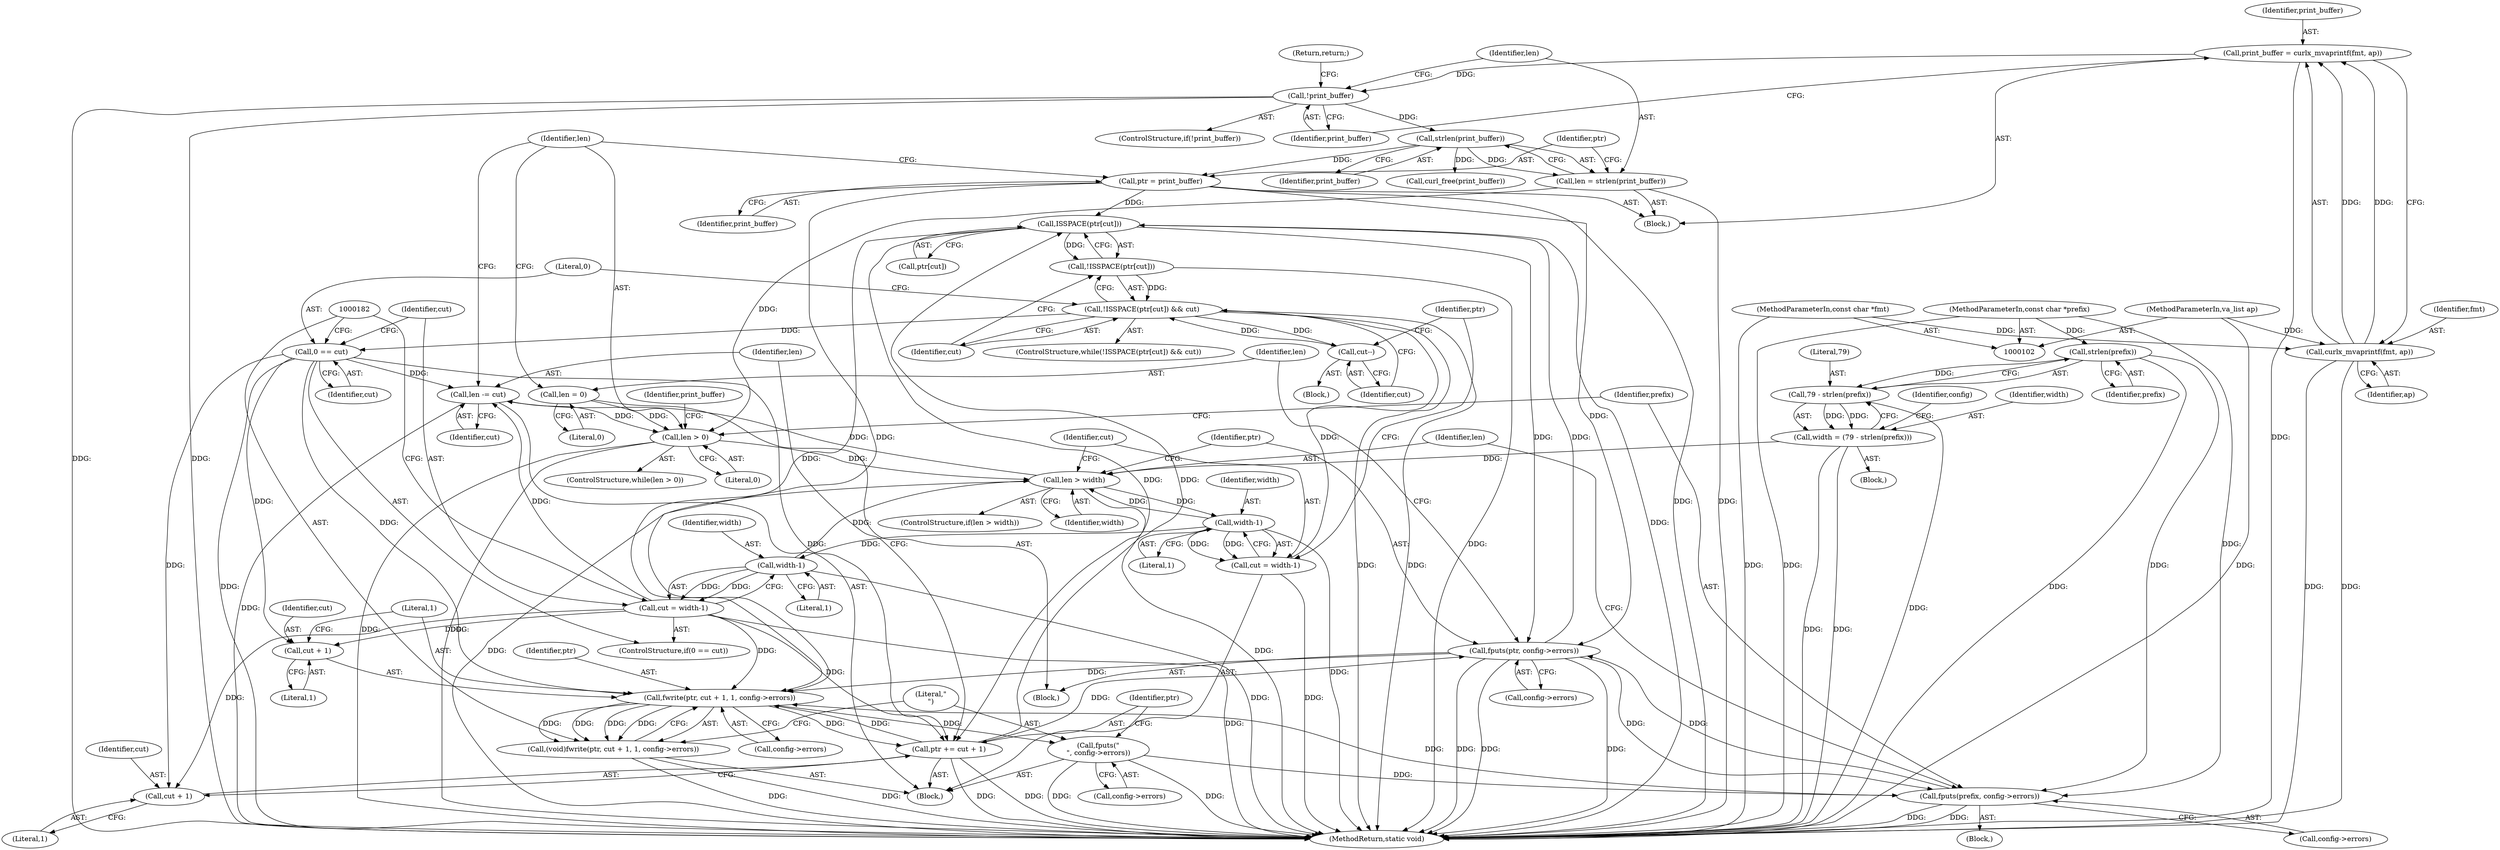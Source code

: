digraph "1_curl_d530e92f59ae9bb2d47066c3c460b25d2ffeb211@array" {
"1000164" [label="(Call,ISSPACE(ptr[cut]))"];
"1000207" [label="(Call,fputs(ptr, config->errors))"];
"1000137" [label="(Call,ptr = print_buffer)"];
"1000135" [label="(Call,strlen(print_buffer))"];
"1000130" [label="(Call,!print_buffer)"];
"1000124" [label="(Call,print_buffer = curlx_mvaprintf(fmt, ap))"];
"1000126" [label="(Call,curlx_mvaprintf(fmt, ap))"];
"1000105" [label="(MethodParameterIn,const char *fmt)"];
"1000106" [label="(MethodParameterIn,va_list ap)"];
"1000197" [label="(Call,ptr += cut + 1)"];
"1000176" [label="(Call,cut = width-1)"];
"1000178" [label="(Call,width-1)"];
"1000158" [label="(Call,width-1)"];
"1000151" [label="(Call,len > width)"];
"1000141" [label="(Call,len > 0)"];
"1000133" [label="(Call,len = strlen(print_buffer))"];
"1000202" [label="(Call,len -= cut)"];
"1000173" [label="(Call,0 == cut)"];
"1000162" [label="(Call,!ISSPACE(ptr[cut]) && cut)"];
"1000163" [label="(Call,!ISSPACE(ptr[cut]))"];
"1000164" [label="(Call,ISSPACE(ptr[cut]))"];
"1000156" [label="(Call,cut = width-1)"];
"1000170" [label="(Call,cut--)"];
"1000212" [label="(Call,len = 0)"];
"1000109" [label="(Call,width = (79 - strlen(prefix)))"];
"1000111" [label="(Call,79 - strlen(prefix))"];
"1000113" [label="(Call,strlen(prefix))"];
"1000104" [label="(MethodParameterIn,const char *prefix)"];
"1000183" [label="(Call,fwrite(ptr, cut + 1, 1, config->errors))"];
"1000145" [label="(Call,fputs(prefix, config->errors))"];
"1000192" [label="(Call,fputs(\"\n\", config->errors))"];
"1000181" [label="(Call,(void)fwrite(ptr, cut + 1, 1, config->errors))"];
"1000185" [label="(Call,cut + 1)"];
"1000199" [label="(Call,cut + 1)"];
"1000129" [label="(ControlStructure,if(!print_buffer))"];
"1000202" [label="(Call,len -= cut)"];
"1000216" [label="(Identifier,print_buffer)"];
"1000160" [label="(Literal,1)"];
"1000208" [label="(Identifier,ptr)"];
"1000105" [label="(MethodParameterIn,const char *fmt)"];
"1000132" [label="(Return,return;)"];
"1000201" [label="(Literal,1)"];
"1000134" [label="(Identifier,len)"];
"1000126" [label="(Call,curlx_mvaprintf(fmt, ap))"];
"1000174" [label="(Literal,0)"];
"1000124" [label="(Call,print_buffer = curlx_mvaprintf(fmt, ap))"];
"1000128" [label="(Identifier,ap)"];
"1000209" [label="(Call,config->errors)"];
"1000107" [label="(Block,)"];
"1000177" [label="(Identifier,cut)"];
"1000138" [label="(Identifier,ptr)"];
"1000112" [label="(Literal,79)"];
"1000179" [label="(Identifier,width)"];
"1000154" [label="(Block,)"];
"1000151" [label="(Call,len > width)"];
"1000193" [label="(Literal,\"\n\")"];
"1000142" [label="(Identifier,len)"];
"1000118" [label="(Identifier,config)"];
"1000169" [label="(Block,)"];
"1000212" [label="(Call,len = 0)"];
"1000172" [label="(ControlStructure,if(0 == cut))"];
"1000120" [label="(Block,)"];
"1000125" [label="(Identifier,print_buffer)"];
"1000173" [label="(Call,0 == cut)"];
"1000206" [label="(Block,)"];
"1000186" [label="(Identifier,cut)"];
"1000176" [label="(Call,cut = width-1)"];
"1000110" [label="(Identifier,width)"];
"1000166" [label="(Identifier,ptr)"];
"1000136" [label="(Identifier,print_buffer)"];
"1000133" [label="(Call,len = strlen(print_buffer))"];
"1000184" [label="(Identifier,ptr)"];
"1000109" [label="(Call,width = (79 - strlen(prefix)))"];
"1000197" [label="(Call,ptr += cut + 1)"];
"1000194" [label="(Call,config->errors)"];
"1000214" [label="(Literal,0)"];
"1000217" [label="(MethodReturn,static void)"];
"1000183" [label="(Call,fwrite(ptr, cut + 1, 1, config->errors))"];
"1000130" [label="(Call,!print_buffer)"];
"1000111" [label="(Call,79 - strlen(prefix))"];
"1000158" [label="(Call,width-1)"];
"1000113" [label="(Call,strlen(prefix))"];
"1000165" [label="(Call,ptr[cut])"];
"1000159" [label="(Identifier,width)"];
"1000162" [label="(Call,!ISSPACE(ptr[cut]) && cut)"];
"1000156" [label="(Call,cut = width-1)"];
"1000171" [label="(Identifier,cut)"];
"1000144" [label="(Block,)"];
"1000189" [label="(Call,config->errors)"];
"1000147" [label="(Call,config->errors)"];
"1000141" [label="(Call,len > 0)"];
"1000215" [label="(Call,curl_free(print_buffer))"];
"1000150" [label="(ControlStructure,if(len > width))"];
"1000168" [label="(Identifier,cut)"];
"1000187" [label="(Literal,1)"];
"1000152" [label="(Identifier,len)"];
"1000164" [label="(Call,ISSPACE(ptr[cut]))"];
"1000127" [label="(Identifier,fmt)"];
"1000204" [label="(Identifier,cut)"];
"1000137" [label="(Call,ptr = print_buffer)"];
"1000140" [label="(ControlStructure,while(len > 0))"];
"1000153" [label="(Identifier,width)"];
"1000145" [label="(Call,fputs(prefix, config->errors))"];
"1000199" [label="(Call,cut + 1)"];
"1000213" [label="(Identifier,len)"];
"1000175" [label="(Identifier,cut)"];
"1000139" [label="(Identifier,print_buffer)"];
"1000170" [label="(Call,cut--)"];
"1000161" [label="(ControlStructure,while(!ISSPACE(ptr[cut]) && cut))"];
"1000200" [label="(Identifier,cut)"];
"1000207" [label="(Call,fputs(ptr, config->errors))"];
"1000163" [label="(Call,!ISSPACE(ptr[cut]))"];
"1000114" [label="(Identifier,prefix)"];
"1000106" [label="(MethodParameterIn,va_list ap)"];
"1000203" [label="(Identifier,len)"];
"1000157" [label="(Identifier,cut)"];
"1000180" [label="(Literal,1)"];
"1000143" [label="(Literal,0)"];
"1000104" [label="(MethodParameterIn,const char *prefix)"];
"1000185" [label="(Call,cut + 1)"];
"1000135" [label="(Call,strlen(print_buffer))"];
"1000198" [label="(Identifier,ptr)"];
"1000181" [label="(Call,(void)fwrite(ptr, cut + 1, 1, config->errors))"];
"1000188" [label="(Literal,1)"];
"1000192" [label="(Call,fputs(\"\n\", config->errors))"];
"1000178" [label="(Call,width-1)"];
"1000131" [label="(Identifier,print_buffer)"];
"1000146" [label="(Identifier,prefix)"];
"1000164" -> "1000163"  [label="AST: "];
"1000164" -> "1000165"  [label="CFG: "];
"1000165" -> "1000164"  [label="AST: "];
"1000163" -> "1000164"  [label="CFG: "];
"1000164" -> "1000217"  [label="DDG: "];
"1000164" -> "1000163"  [label="DDG: "];
"1000207" -> "1000164"  [label="DDG: "];
"1000137" -> "1000164"  [label="DDG: "];
"1000197" -> "1000164"  [label="DDG: "];
"1000164" -> "1000183"  [label="DDG: "];
"1000164" -> "1000197"  [label="DDG: "];
"1000164" -> "1000207"  [label="DDG: "];
"1000207" -> "1000206"  [label="AST: "];
"1000207" -> "1000209"  [label="CFG: "];
"1000208" -> "1000207"  [label="AST: "];
"1000209" -> "1000207"  [label="AST: "];
"1000213" -> "1000207"  [label="CFG: "];
"1000207" -> "1000217"  [label="DDG: "];
"1000207" -> "1000217"  [label="DDG: "];
"1000207" -> "1000217"  [label="DDG: "];
"1000207" -> "1000145"  [label="DDG: "];
"1000207" -> "1000183"  [label="DDG: "];
"1000137" -> "1000207"  [label="DDG: "];
"1000197" -> "1000207"  [label="DDG: "];
"1000145" -> "1000207"  [label="DDG: "];
"1000137" -> "1000120"  [label="AST: "];
"1000137" -> "1000139"  [label="CFG: "];
"1000138" -> "1000137"  [label="AST: "];
"1000139" -> "1000137"  [label="AST: "];
"1000142" -> "1000137"  [label="CFG: "];
"1000137" -> "1000217"  [label="DDG: "];
"1000135" -> "1000137"  [label="DDG: "];
"1000137" -> "1000183"  [label="DDG: "];
"1000135" -> "1000133"  [label="AST: "];
"1000135" -> "1000136"  [label="CFG: "];
"1000136" -> "1000135"  [label="AST: "];
"1000133" -> "1000135"  [label="CFG: "];
"1000135" -> "1000133"  [label="DDG: "];
"1000130" -> "1000135"  [label="DDG: "];
"1000135" -> "1000215"  [label="DDG: "];
"1000130" -> "1000129"  [label="AST: "];
"1000130" -> "1000131"  [label="CFG: "];
"1000131" -> "1000130"  [label="AST: "];
"1000132" -> "1000130"  [label="CFG: "];
"1000134" -> "1000130"  [label="CFG: "];
"1000130" -> "1000217"  [label="DDG: "];
"1000130" -> "1000217"  [label="DDG: "];
"1000124" -> "1000130"  [label="DDG: "];
"1000124" -> "1000120"  [label="AST: "];
"1000124" -> "1000126"  [label="CFG: "];
"1000125" -> "1000124"  [label="AST: "];
"1000126" -> "1000124"  [label="AST: "];
"1000131" -> "1000124"  [label="CFG: "];
"1000124" -> "1000217"  [label="DDG: "];
"1000126" -> "1000124"  [label="DDG: "];
"1000126" -> "1000124"  [label="DDG: "];
"1000126" -> "1000128"  [label="CFG: "];
"1000127" -> "1000126"  [label="AST: "];
"1000128" -> "1000126"  [label="AST: "];
"1000126" -> "1000217"  [label="DDG: "];
"1000126" -> "1000217"  [label="DDG: "];
"1000105" -> "1000126"  [label="DDG: "];
"1000106" -> "1000126"  [label="DDG: "];
"1000105" -> "1000102"  [label="AST: "];
"1000105" -> "1000217"  [label="DDG: "];
"1000106" -> "1000102"  [label="AST: "];
"1000106" -> "1000217"  [label="DDG: "];
"1000197" -> "1000154"  [label="AST: "];
"1000197" -> "1000199"  [label="CFG: "];
"1000198" -> "1000197"  [label="AST: "];
"1000199" -> "1000197"  [label="AST: "];
"1000203" -> "1000197"  [label="CFG: "];
"1000197" -> "1000217"  [label="DDG: "];
"1000197" -> "1000217"  [label="DDG: "];
"1000197" -> "1000183"  [label="DDG: "];
"1000176" -> "1000197"  [label="DDG: "];
"1000173" -> "1000197"  [label="DDG: "];
"1000183" -> "1000197"  [label="DDG: "];
"1000176" -> "1000172"  [label="AST: "];
"1000176" -> "1000178"  [label="CFG: "];
"1000177" -> "1000176"  [label="AST: "];
"1000178" -> "1000176"  [label="AST: "];
"1000182" -> "1000176"  [label="CFG: "];
"1000176" -> "1000217"  [label="DDG: "];
"1000178" -> "1000176"  [label="DDG: "];
"1000178" -> "1000176"  [label="DDG: "];
"1000176" -> "1000183"  [label="DDG: "];
"1000176" -> "1000185"  [label="DDG: "];
"1000176" -> "1000199"  [label="DDG: "];
"1000176" -> "1000202"  [label="DDG: "];
"1000178" -> "1000180"  [label="CFG: "];
"1000179" -> "1000178"  [label="AST: "];
"1000180" -> "1000178"  [label="AST: "];
"1000178" -> "1000217"  [label="DDG: "];
"1000178" -> "1000151"  [label="DDG: "];
"1000158" -> "1000178"  [label="DDG: "];
"1000158" -> "1000156"  [label="AST: "];
"1000158" -> "1000160"  [label="CFG: "];
"1000159" -> "1000158"  [label="AST: "];
"1000160" -> "1000158"  [label="AST: "];
"1000156" -> "1000158"  [label="CFG: "];
"1000158" -> "1000217"  [label="DDG: "];
"1000158" -> "1000151"  [label="DDG: "];
"1000158" -> "1000156"  [label="DDG: "];
"1000158" -> "1000156"  [label="DDG: "];
"1000151" -> "1000158"  [label="DDG: "];
"1000151" -> "1000150"  [label="AST: "];
"1000151" -> "1000153"  [label="CFG: "];
"1000152" -> "1000151"  [label="AST: "];
"1000153" -> "1000151"  [label="AST: "];
"1000157" -> "1000151"  [label="CFG: "];
"1000208" -> "1000151"  [label="CFG: "];
"1000151" -> "1000217"  [label="DDG: "];
"1000151" -> "1000217"  [label="DDG: "];
"1000141" -> "1000151"  [label="DDG: "];
"1000109" -> "1000151"  [label="DDG: "];
"1000151" -> "1000202"  [label="DDG: "];
"1000141" -> "1000140"  [label="AST: "];
"1000141" -> "1000143"  [label="CFG: "];
"1000142" -> "1000141"  [label="AST: "];
"1000143" -> "1000141"  [label="AST: "];
"1000146" -> "1000141"  [label="CFG: "];
"1000216" -> "1000141"  [label="CFG: "];
"1000141" -> "1000217"  [label="DDG: "];
"1000141" -> "1000217"  [label="DDG: "];
"1000133" -> "1000141"  [label="DDG: "];
"1000202" -> "1000141"  [label="DDG: "];
"1000212" -> "1000141"  [label="DDG: "];
"1000133" -> "1000120"  [label="AST: "];
"1000134" -> "1000133"  [label="AST: "];
"1000138" -> "1000133"  [label="CFG: "];
"1000133" -> "1000217"  [label="DDG: "];
"1000202" -> "1000154"  [label="AST: "];
"1000202" -> "1000204"  [label="CFG: "];
"1000203" -> "1000202"  [label="AST: "];
"1000204" -> "1000202"  [label="AST: "];
"1000142" -> "1000202"  [label="CFG: "];
"1000202" -> "1000217"  [label="DDG: "];
"1000173" -> "1000202"  [label="DDG: "];
"1000173" -> "1000172"  [label="AST: "];
"1000173" -> "1000175"  [label="CFG: "];
"1000174" -> "1000173"  [label="AST: "];
"1000175" -> "1000173"  [label="AST: "];
"1000177" -> "1000173"  [label="CFG: "];
"1000182" -> "1000173"  [label="CFG: "];
"1000173" -> "1000217"  [label="DDG: "];
"1000162" -> "1000173"  [label="DDG: "];
"1000173" -> "1000183"  [label="DDG: "];
"1000173" -> "1000185"  [label="DDG: "];
"1000173" -> "1000199"  [label="DDG: "];
"1000162" -> "1000161"  [label="AST: "];
"1000162" -> "1000163"  [label="CFG: "];
"1000162" -> "1000168"  [label="CFG: "];
"1000163" -> "1000162"  [label="AST: "];
"1000168" -> "1000162"  [label="AST: "];
"1000171" -> "1000162"  [label="CFG: "];
"1000174" -> "1000162"  [label="CFG: "];
"1000162" -> "1000217"  [label="DDG: "];
"1000162" -> "1000217"  [label="DDG: "];
"1000163" -> "1000162"  [label="DDG: "];
"1000156" -> "1000162"  [label="DDG: "];
"1000170" -> "1000162"  [label="DDG: "];
"1000162" -> "1000170"  [label="DDG: "];
"1000168" -> "1000163"  [label="CFG: "];
"1000163" -> "1000217"  [label="DDG: "];
"1000156" -> "1000154"  [label="AST: "];
"1000157" -> "1000156"  [label="AST: "];
"1000166" -> "1000156"  [label="CFG: "];
"1000156" -> "1000217"  [label="DDG: "];
"1000170" -> "1000169"  [label="AST: "];
"1000170" -> "1000171"  [label="CFG: "];
"1000171" -> "1000170"  [label="AST: "];
"1000166" -> "1000170"  [label="CFG: "];
"1000212" -> "1000206"  [label="AST: "];
"1000212" -> "1000214"  [label="CFG: "];
"1000213" -> "1000212"  [label="AST: "];
"1000214" -> "1000212"  [label="AST: "];
"1000142" -> "1000212"  [label="CFG: "];
"1000109" -> "1000107"  [label="AST: "];
"1000109" -> "1000111"  [label="CFG: "];
"1000110" -> "1000109"  [label="AST: "];
"1000111" -> "1000109"  [label="AST: "];
"1000118" -> "1000109"  [label="CFG: "];
"1000109" -> "1000217"  [label="DDG: "];
"1000109" -> "1000217"  [label="DDG: "];
"1000111" -> "1000109"  [label="DDG: "];
"1000111" -> "1000109"  [label="DDG: "];
"1000111" -> "1000113"  [label="CFG: "];
"1000112" -> "1000111"  [label="AST: "];
"1000113" -> "1000111"  [label="AST: "];
"1000111" -> "1000217"  [label="DDG: "];
"1000113" -> "1000111"  [label="DDG: "];
"1000113" -> "1000114"  [label="CFG: "];
"1000114" -> "1000113"  [label="AST: "];
"1000113" -> "1000217"  [label="DDG: "];
"1000104" -> "1000113"  [label="DDG: "];
"1000113" -> "1000145"  [label="DDG: "];
"1000104" -> "1000102"  [label="AST: "];
"1000104" -> "1000217"  [label="DDG: "];
"1000104" -> "1000145"  [label="DDG: "];
"1000183" -> "1000181"  [label="AST: "];
"1000183" -> "1000189"  [label="CFG: "];
"1000184" -> "1000183"  [label="AST: "];
"1000185" -> "1000183"  [label="AST: "];
"1000188" -> "1000183"  [label="AST: "];
"1000189" -> "1000183"  [label="AST: "];
"1000181" -> "1000183"  [label="CFG: "];
"1000183" -> "1000181"  [label="DDG: "];
"1000183" -> "1000181"  [label="DDG: "];
"1000183" -> "1000181"  [label="DDG: "];
"1000183" -> "1000181"  [label="DDG: "];
"1000145" -> "1000183"  [label="DDG: "];
"1000183" -> "1000192"  [label="DDG: "];
"1000145" -> "1000144"  [label="AST: "];
"1000145" -> "1000147"  [label="CFG: "];
"1000146" -> "1000145"  [label="AST: "];
"1000147" -> "1000145"  [label="AST: "];
"1000152" -> "1000145"  [label="CFG: "];
"1000145" -> "1000217"  [label="DDG: "];
"1000145" -> "1000217"  [label="DDG: "];
"1000192" -> "1000145"  [label="DDG: "];
"1000192" -> "1000154"  [label="AST: "];
"1000192" -> "1000194"  [label="CFG: "];
"1000193" -> "1000192"  [label="AST: "];
"1000194" -> "1000192"  [label="AST: "];
"1000198" -> "1000192"  [label="CFG: "];
"1000192" -> "1000217"  [label="DDG: "];
"1000192" -> "1000217"  [label="DDG: "];
"1000181" -> "1000154"  [label="AST: "];
"1000182" -> "1000181"  [label="AST: "];
"1000193" -> "1000181"  [label="CFG: "];
"1000181" -> "1000217"  [label="DDG: "];
"1000181" -> "1000217"  [label="DDG: "];
"1000185" -> "1000187"  [label="CFG: "];
"1000186" -> "1000185"  [label="AST: "];
"1000187" -> "1000185"  [label="AST: "];
"1000188" -> "1000185"  [label="CFG: "];
"1000199" -> "1000201"  [label="CFG: "];
"1000200" -> "1000199"  [label="AST: "];
"1000201" -> "1000199"  [label="AST: "];
}
